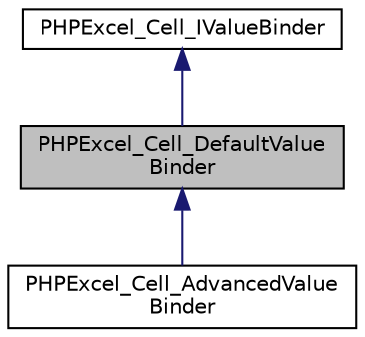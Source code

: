 digraph "PHPExcel_Cell_DefaultValueBinder"
{
  edge [fontname="Helvetica",fontsize="10",labelfontname="Helvetica",labelfontsize="10"];
  node [fontname="Helvetica",fontsize="10",shape=record];
  Node0 [label="PHPExcel_Cell_DefaultValue\lBinder",height=0.2,width=0.4,color="black", fillcolor="grey75", style="filled", fontcolor="black"];
  Node1 -> Node0 [dir="back",color="midnightblue",fontsize="10",style="solid",fontname="Helvetica"];
  Node1 [label="PHPExcel_Cell_IValueBinder",height=0.2,width=0.4,color="black", fillcolor="white", style="filled",URL="$interface_p_h_p_excel___cell___i_value_binder.html"];
  Node0 -> Node2 [dir="back",color="midnightblue",fontsize="10",style="solid",fontname="Helvetica"];
  Node2 [label="PHPExcel_Cell_AdvancedValue\lBinder",height=0.2,width=0.4,color="black", fillcolor="white", style="filled",URL="$class_p_h_p_excel___cell___advanced_value_binder.html"];
}
